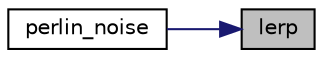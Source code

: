 digraph "lerp"
{
 // INTERACTIVE_SVG=YES
 // LATEX_PDF_SIZE
  bgcolor="transparent";
  edge [fontname="Helvetica",fontsize="10",labelfontname="Helvetica",labelfontsize="10"];
  node [fontname="Helvetica",fontsize="10",shape=record];
  rankdir="RL";
  Node1 [label="lerp",height=0.2,width=0.4,color="black", fillcolor="grey75", style="filled", fontcolor="black",tooltip=" "];
  Node1 -> Node2 [dir="back",color="midnightblue",fontsize="10",style="solid"];
  Node2 [label="perlin_noise",height=0.2,width=0.4,color="black",URL="$d0/d0b/_perlin_8h.html#a35157b8efa76162c016a3298f54f43b5",tooltip=" "];
}
